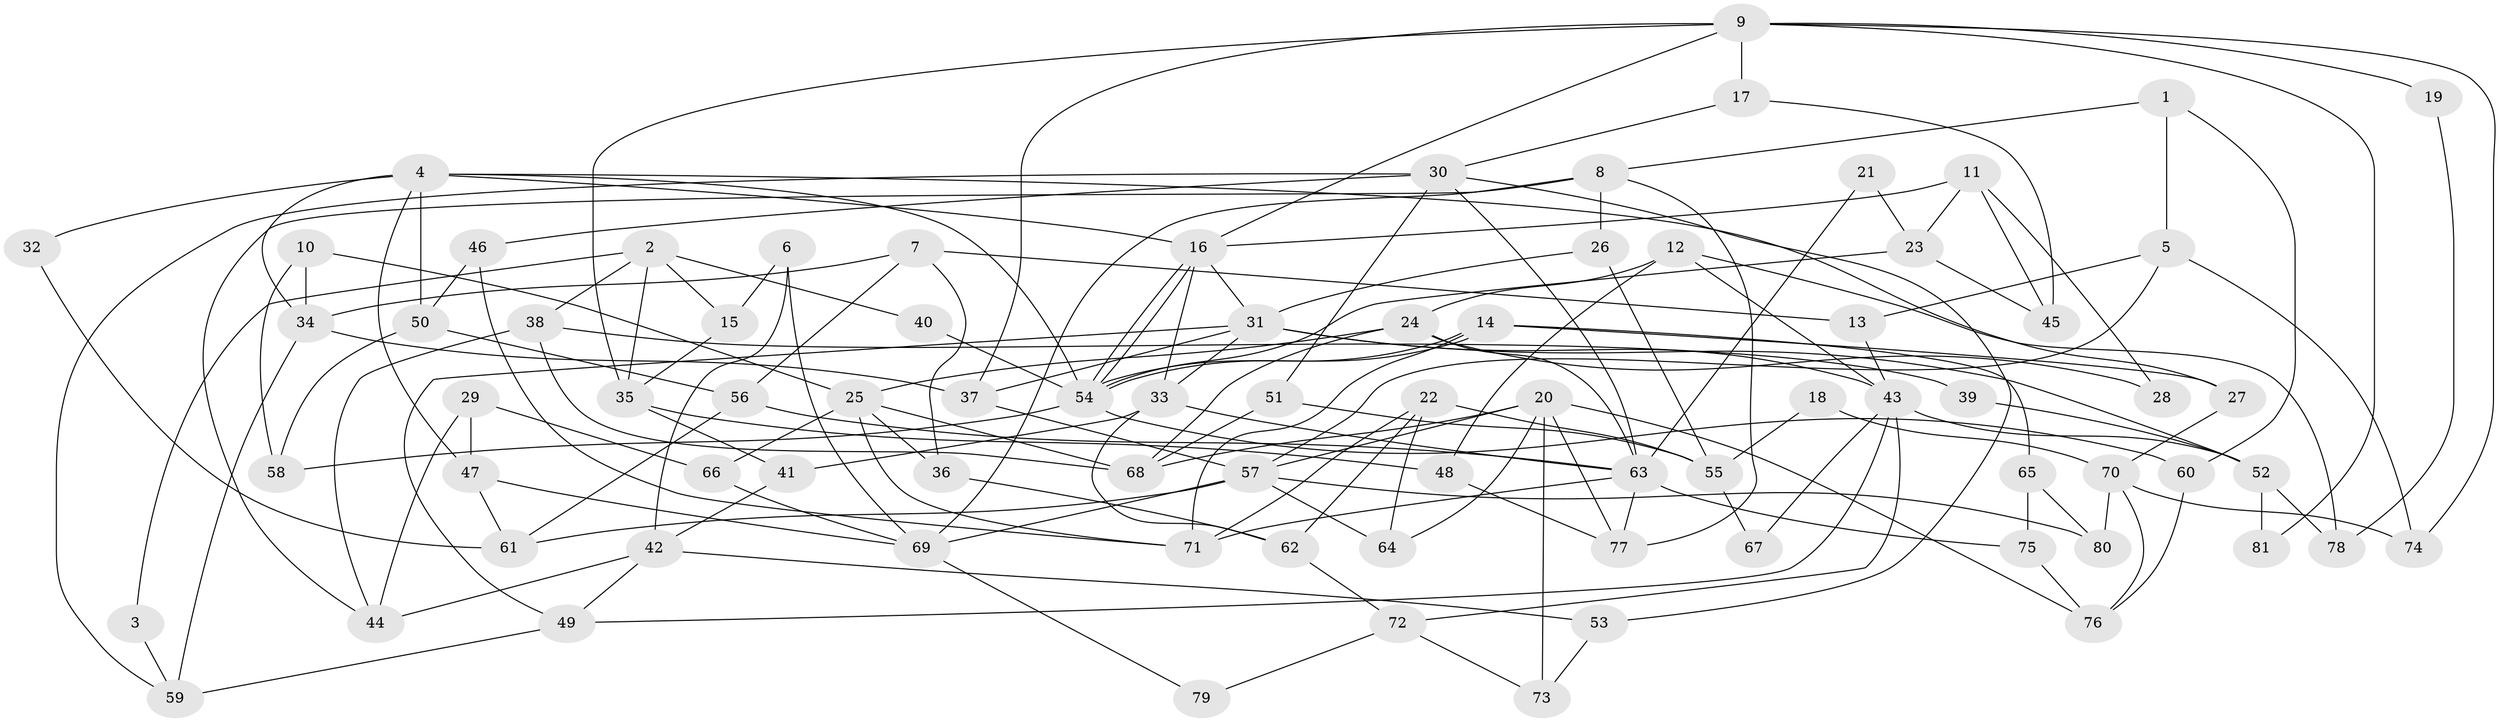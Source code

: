 // Generated by graph-tools (version 1.1) at 2025/50/03/09/25 03:50:14]
// undirected, 81 vertices, 162 edges
graph export_dot {
graph [start="1"]
  node [color=gray90,style=filled];
  1;
  2;
  3;
  4;
  5;
  6;
  7;
  8;
  9;
  10;
  11;
  12;
  13;
  14;
  15;
  16;
  17;
  18;
  19;
  20;
  21;
  22;
  23;
  24;
  25;
  26;
  27;
  28;
  29;
  30;
  31;
  32;
  33;
  34;
  35;
  36;
  37;
  38;
  39;
  40;
  41;
  42;
  43;
  44;
  45;
  46;
  47;
  48;
  49;
  50;
  51;
  52;
  53;
  54;
  55;
  56;
  57;
  58;
  59;
  60;
  61;
  62;
  63;
  64;
  65;
  66;
  67;
  68;
  69;
  70;
  71;
  72;
  73;
  74;
  75;
  76;
  77;
  78;
  79;
  80;
  81;
  1 -- 8;
  1 -- 5;
  1 -- 60;
  2 -- 38;
  2 -- 35;
  2 -- 3;
  2 -- 15;
  2 -- 40;
  3 -- 59;
  4 -- 54;
  4 -- 50;
  4 -- 16;
  4 -- 27;
  4 -- 32;
  4 -- 34;
  4 -- 47;
  5 -- 13;
  5 -- 57;
  5 -- 74;
  6 -- 42;
  6 -- 15;
  6 -- 69;
  7 -- 36;
  7 -- 34;
  7 -- 13;
  7 -- 56;
  8 -- 69;
  8 -- 77;
  8 -- 26;
  8 -- 44;
  9 -- 16;
  9 -- 74;
  9 -- 17;
  9 -- 19;
  9 -- 35;
  9 -- 37;
  9 -- 81;
  10 -- 58;
  10 -- 34;
  10 -- 25;
  11 -- 16;
  11 -- 45;
  11 -- 23;
  11 -- 28;
  12 -- 48;
  12 -- 24;
  12 -- 43;
  12 -- 78;
  13 -- 43;
  14 -- 54;
  14 -- 54;
  14 -- 71;
  14 -- 27;
  14 -- 65;
  15 -- 35;
  16 -- 54;
  16 -- 54;
  16 -- 31;
  16 -- 33;
  17 -- 30;
  17 -- 45;
  18 -- 55;
  18 -- 70;
  19 -- 78;
  20 -- 68;
  20 -- 57;
  20 -- 64;
  20 -- 73;
  20 -- 76;
  20 -- 77;
  21 -- 63;
  21 -- 23;
  22 -- 71;
  22 -- 55;
  22 -- 62;
  22 -- 64;
  23 -- 54;
  23 -- 45;
  24 -- 25;
  24 -- 63;
  24 -- 28;
  24 -- 68;
  25 -- 66;
  25 -- 36;
  25 -- 68;
  25 -- 71;
  26 -- 31;
  26 -- 55;
  27 -- 70;
  29 -- 44;
  29 -- 47;
  29 -- 66;
  30 -- 63;
  30 -- 59;
  30 -- 46;
  30 -- 51;
  30 -- 53;
  31 -- 37;
  31 -- 33;
  31 -- 43;
  31 -- 49;
  31 -- 52;
  32 -- 61;
  33 -- 41;
  33 -- 62;
  33 -- 63;
  34 -- 37;
  34 -- 59;
  35 -- 41;
  35 -- 48;
  36 -- 62;
  37 -- 57;
  38 -- 68;
  38 -- 44;
  38 -- 39;
  39 -- 52;
  40 -- 54;
  41 -- 42;
  42 -- 53;
  42 -- 49;
  42 -- 44;
  43 -- 49;
  43 -- 52;
  43 -- 67;
  43 -- 72;
  46 -- 71;
  46 -- 50;
  47 -- 61;
  47 -- 69;
  48 -- 77;
  49 -- 59;
  50 -- 56;
  50 -- 58;
  51 -- 68;
  51 -- 55;
  52 -- 78;
  52 -- 81;
  53 -- 73;
  54 -- 58;
  54 -- 60;
  55 -- 67;
  56 -- 63;
  56 -- 61;
  57 -- 64;
  57 -- 69;
  57 -- 61;
  57 -- 80;
  60 -- 76;
  62 -- 72;
  63 -- 75;
  63 -- 71;
  63 -- 77;
  65 -- 80;
  65 -- 75;
  66 -- 69;
  69 -- 79;
  70 -- 76;
  70 -- 74;
  70 -- 80;
  72 -- 73;
  72 -- 79;
  75 -- 76;
}
